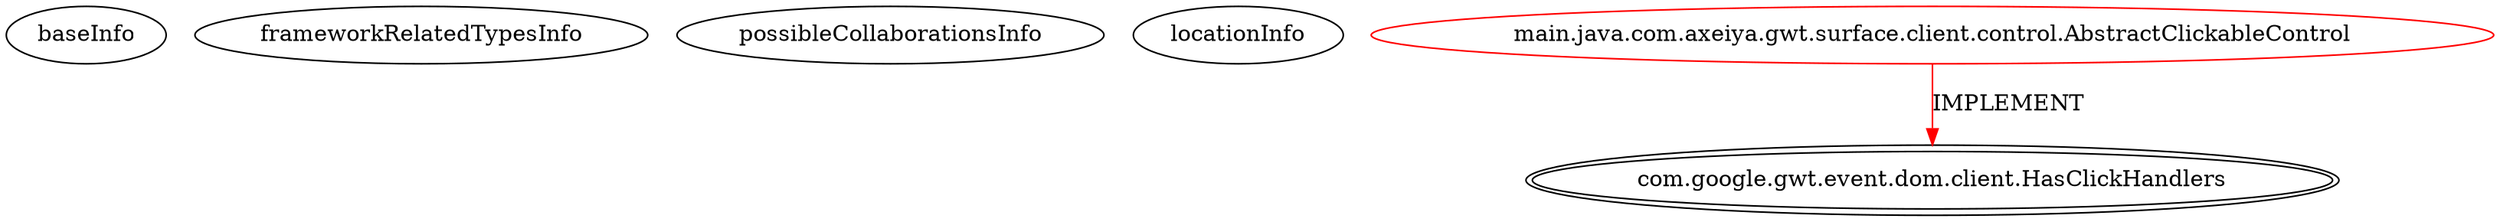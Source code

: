 digraph {
baseInfo[graphId=1189,category="extension_graph",isAnonymous=false,possibleRelation=false]
frameworkRelatedTypesInfo[0="com.google.gwt.event.dom.client.HasClickHandlers"]
possibleCollaborationsInfo[]
locationInfo[projectName="dapicard-gwt-surface",filePath="/dapicard-gwt-surface/gwt-surface-master/gwt-surface/src/main/java/com/axeiya/gwt/surface/client/control/AbstractClickableControl.java",contextSignature="AbstractClickableControl",graphId="1189"]
0[label="main.java.com.axeiya.gwt.surface.client.control.AbstractClickableControl",vertexType="ROOT_CLIENT_CLASS_DECLARATION",isFrameworkType=false,color=red]
1[label="com.google.gwt.event.dom.client.HasClickHandlers",vertexType="FRAMEWORK_INTERFACE_TYPE",isFrameworkType=true,peripheries=2]
0->1[label="IMPLEMENT",color=red]
}
